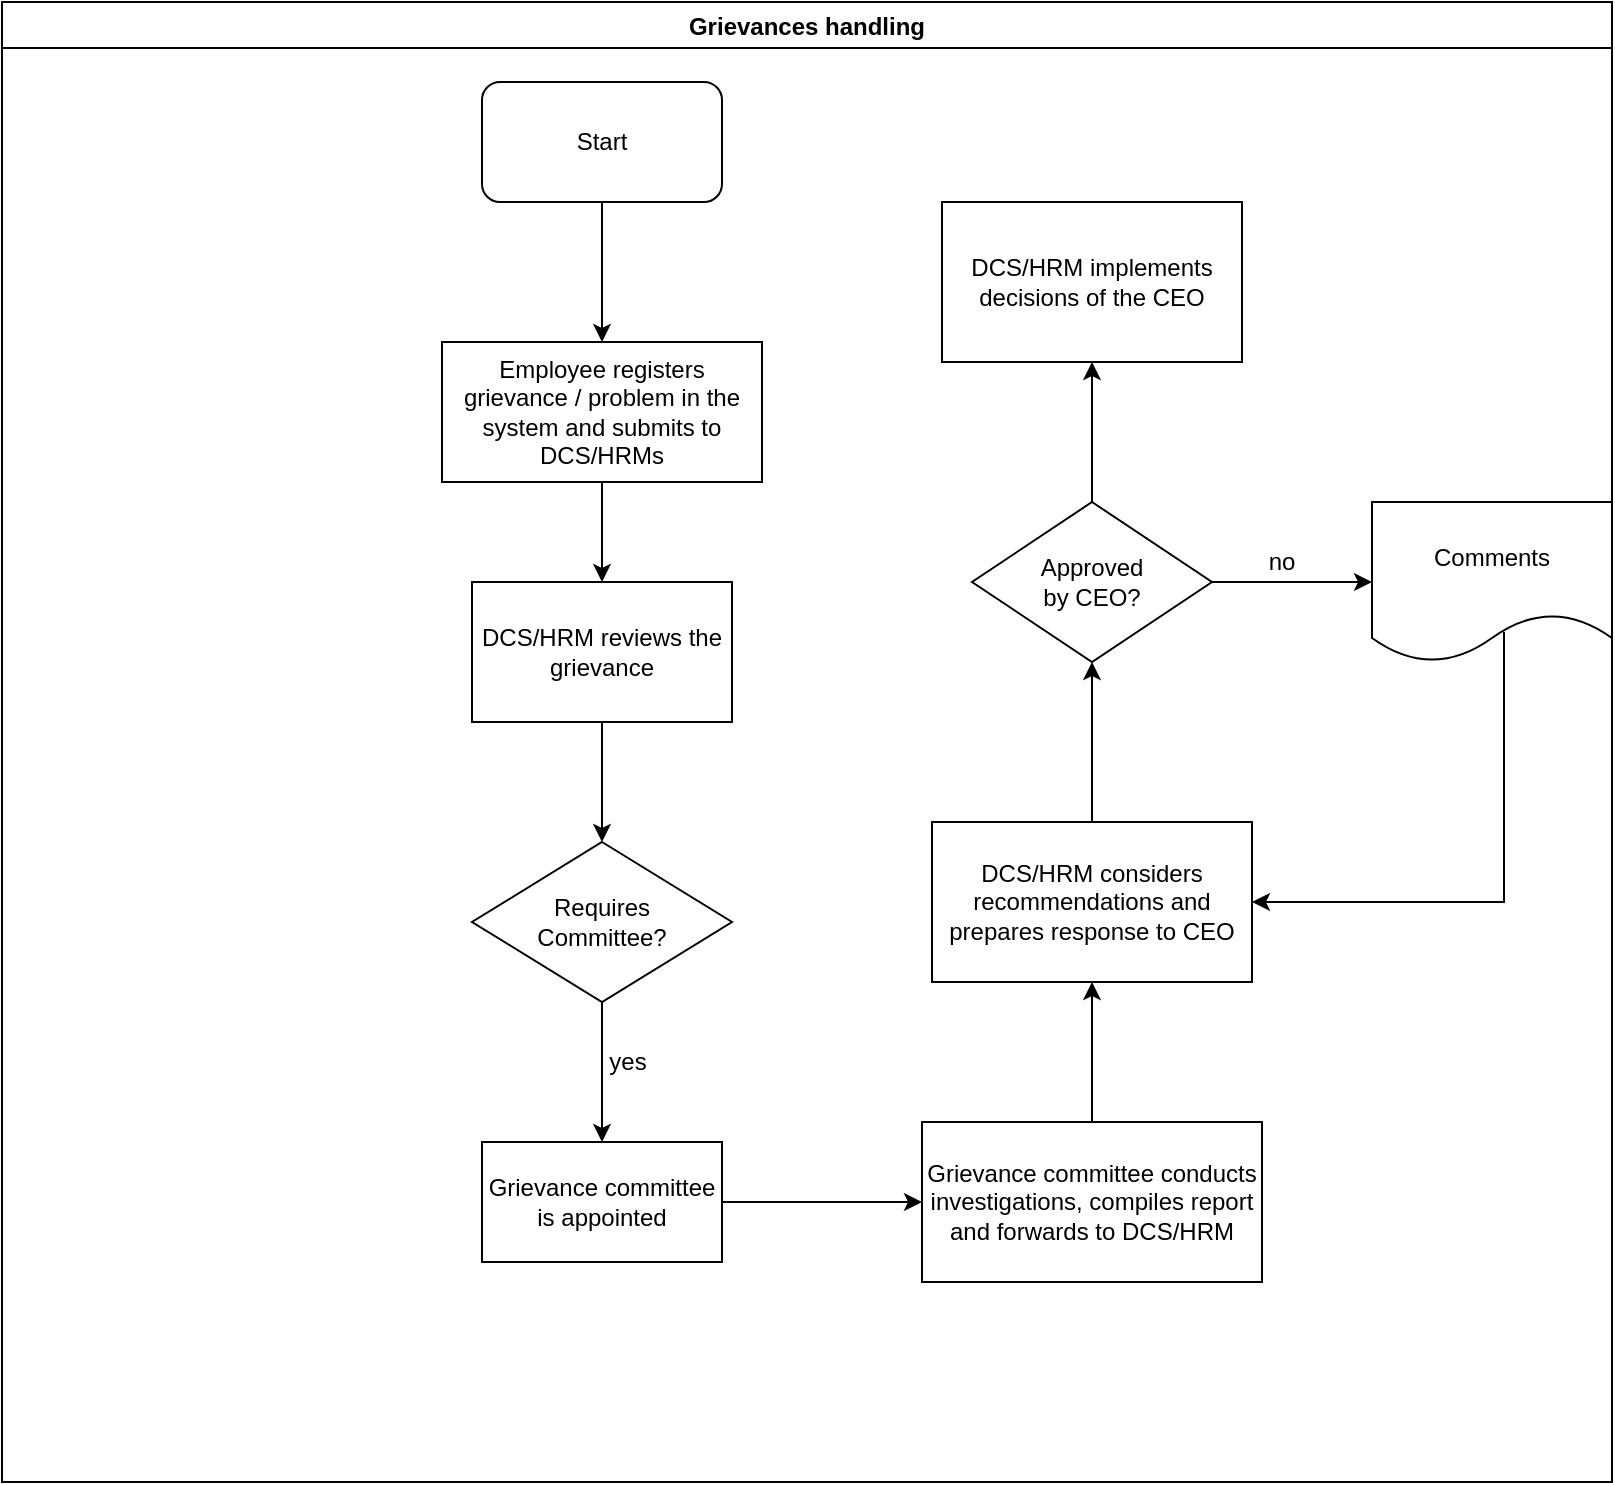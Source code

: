 <mxfile version="14.9.3" type="github">
  <diagram id="RBxbnGtT7s4qhol64Fa-" name="Page-1">
    <mxGraphModel dx="1038" dy="508" grid="1" gridSize="10" guides="1" tooltips="1" connect="1" arrows="1" fold="1" page="1" pageScale="1" pageWidth="1169" pageHeight="827" math="0" shadow="0">
      <root>
        <mxCell id="0" />
        <mxCell id="1" parent="0" />
        <mxCell id="Du5uzGh4PVikDXq3MupA-1" value="Grievances handling" style="swimlane;" vertex="1" parent="1">
          <mxGeometry x="10" y="10" width="805" height="740" as="geometry" />
        </mxCell>
        <mxCell id="Du5uzGh4PVikDXq3MupA-2" value="Start" style="rounded=1;whiteSpace=wrap;html=1;" vertex="1" parent="Du5uzGh4PVikDXq3MupA-1">
          <mxGeometry x="240" y="40" width="120" height="60" as="geometry" />
        </mxCell>
        <mxCell id="Du5uzGh4PVikDXq3MupA-7" value="" style="edgeStyle=orthogonalEdgeStyle;rounded=0;orthogonalLoop=1;jettySize=auto;html=1;" edge="1" parent="Du5uzGh4PVikDXq3MupA-1" source="Du5uzGh4PVikDXq3MupA-5" target="Du5uzGh4PVikDXq3MupA-6">
          <mxGeometry relative="1" as="geometry" />
        </mxCell>
        <mxCell id="Du5uzGh4PVikDXq3MupA-5" value="&lt;span lang=&quot;EN-GB&quot;&gt;Employee registers grievance / problem in the system and submits to DCS/HRMs&lt;/span&gt;" style="rounded=0;whiteSpace=wrap;html=1;" vertex="1" parent="Du5uzGh4PVikDXq3MupA-1">
          <mxGeometry x="220" y="170" width="160" height="70" as="geometry" />
        </mxCell>
        <mxCell id="Du5uzGh4PVikDXq3MupA-4" value="" style="edgeStyle=orthogonalEdgeStyle;rounded=0;orthogonalLoop=1;jettySize=auto;html=1;" edge="1" parent="Du5uzGh4PVikDXq3MupA-1" source="Du5uzGh4PVikDXq3MupA-2" target="Du5uzGh4PVikDXq3MupA-5">
          <mxGeometry relative="1" as="geometry">
            <mxPoint x="300" y="180" as="targetPoint" />
          </mxGeometry>
        </mxCell>
        <mxCell id="Du5uzGh4PVikDXq3MupA-9" value="" style="edgeStyle=orthogonalEdgeStyle;rounded=0;orthogonalLoop=1;jettySize=auto;html=1;" edge="1" parent="Du5uzGh4PVikDXq3MupA-1" source="Du5uzGh4PVikDXq3MupA-6" target="Du5uzGh4PVikDXq3MupA-8">
          <mxGeometry relative="1" as="geometry" />
        </mxCell>
        <mxCell id="Du5uzGh4PVikDXq3MupA-6" value="&lt;span lang=&quot;EN-GB&quot;&gt;DCS/HRM reviews the grievance &lt;br&gt;&lt;/span&gt;" style="whiteSpace=wrap;html=1;rounded=0;" vertex="1" parent="Du5uzGh4PVikDXq3MupA-1">
          <mxGeometry x="235" y="290" width="130" height="70" as="geometry" />
        </mxCell>
        <mxCell id="Du5uzGh4PVikDXq3MupA-11" value="" style="edgeStyle=orthogonalEdgeStyle;rounded=0;orthogonalLoop=1;jettySize=auto;html=1;" edge="1" parent="Du5uzGh4PVikDXq3MupA-1" source="Du5uzGh4PVikDXq3MupA-8" target="Du5uzGh4PVikDXq3MupA-10">
          <mxGeometry relative="1" as="geometry" />
        </mxCell>
        <mxCell id="Du5uzGh4PVikDXq3MupA-8" value="&lt;div&gt;Requires&lt;/div&gt;&lt;div&gt;Committee?&lt;br&gt;&lt;/div&gt;" style="rhombus;whiteSpace=wrap;html=1;rounded=0;" vertex="1" parent="Du5uzGh4PVikDXq3MupA-1">
          <mxGeometry x="235" y="420" width="130" height="80" as="geometry" />
        </mxCell>
        <mxCell id="Du5uzGh4PVikDXq3MupA-15" value="" style="edgeStyle=orthogonalEdgeStyle;rounded=0;orthogonalLoop=1;jettySize=auto;html=1;" edge="1" parent="Du5uzGh4PVikDXq3MupA-1" source="Du5uzGh4PVikDXq3MupA-10" target="Du5uzGh4PVikDXq3MupA-14">
          <mxGeometry relative="1" as="geometry" />
        </mxCell>
        <mxCell id="Du5uzGh4PVikDXq3MupA-10" value="Grievance committee is appointed" style="whiteSpace=wrap;html=1;rounded=0;" vertex="1" parent="Du5uzGh4PVikDXq3MupA-1">
          <mxGeometry x="240" y="570" width="120" height="60" as="geometry" />
        </mxCell>
        <mxCell id="Du5uzGh4PVikDXq3MupA-12" value="yes" style="text;html=1;strokeColor=none;fillColor=none;align=center;verticalAlign=middle;whiteSpace=wrap;rounded=0;" vertex="1" parent="Du5uzGh4PVikDXq3MupA-1">
          <mxGeometry x="293" y="520" width="40" height="20" as="geometry" />
        </mxCell>
        <mxCell id="Du5uzGh4PVikDXq3MupA-17" value="" style="edgeStyle=orthogonalEdgeStyle;rounded=0;orthogonalLoop=1;jettySize=auto;html=1;" edge="1" parent="Du5uzGh4PVikDXq3MupA-1" source="Du5uzGh4PVikDXq3MupA-14" target="Du5uzGh4PVikDXq3MupA-16">
          <mxGeometry relative="1" as="geometry" />
        </mxCell>
        <mxCell id="Du5uzGh4PVikDXq3MupA-14" value="&lt;span lang=&quot;EN-GB&quot;&gt;Grievance committee conducts investigations, compiles report and forwards to DCS/HRM&lt;/span&gt;" style="rounded=0;whiteSpace=wrap;html=1;" vertex="1" parent="Du5uzGh4PVikDXq3MupA-1">
          <mxGeometry x="460" y="560" width="170" height="80" as="geometry" />
        </mxCell>
        <mxCell id="Du5uzGh4PVikDXq3MupA-19" value="" style="edgeStyle=orthogonalEdgeStyle;rounded=0;orthogonalLoop=1;jettySize=auto;html=1;" edge="1" parent="Du5uzGh4PVikDXq3MupA-1" source="Du5uzGh4PVikDXq3MupA-16" target="Du5uzGh4PVikDXq3MupA-18">
          <mxGeometry relative="1" as="geometry" />
        </mxCell>
        <mxCell id="Du5uzGh4PVikDXq3MupA-16" value="&lt;span lang=&quot;EN-GB&quot;&gt;DCS/HRM considers recommendations and prepares response to CEO&lt;/span&gt;" style="whiteSpace=wrap;html=1;rounded=0;" vertex="1" parent="Du5uzGh4PVikDXq3MupA-1">
          <mxGeometry x="465" y="410" width="160" height="80" as="geometry" />
        </mxCell>
        <mxCell id="Du5uzGh4PVikDXq3MupA-21" value="" style="edgeStyle=orthogonalEdgeStyle;rounded=0;orthogonalLoop=1;jettySize=auto;html=1;" edge="1" parent="Du5uzGh4PVikDXq3MupA-1" source="Du5uzGh4PVikDXq3MupA-18" target="Du5uzGh4PVikDXq3MupA-20">
          <mxGeometry relative="1" as="geometry" />
        </mxCell>
        <mxCell id="Du5uzGh4PVikDXq3MupA-26" value="" style="edgeStyle=orthogonalEdgeStyle;rounded=0;orthogonalLoop=1;jettySize=auto;html=1;" edge="1" parent="Du5uzGh4PVikDXq3MupA-1" source="Du5uzGh4PVikDXq3MupA-18" target="Du5uzGh4PVikDXq3MupA-25">
          <mxGeometry relative="1" as="geometry" />
        </mxCell>
        <mxCell id="Du5uzGh4PVikDXq3MupA-18" value="&lt;div&gt;Approved &lt;br&gt;&lt;/div&gt;&lt;div&gt;by CEO?&lt;/div&gt;" style="rhombus;whiteSpace=wrap;html=1;rounded=0;" vertex="1" parent="Du5uzGh4PVikDXq3MupA-1">
          <mxGeometry x="485" y="250" width="120" height="80" as="geometry" />
        </mxCell>
        <mxCell id="Du5uzGh4PVikDXq3MupA-23" value="" style="edgeStyle=orthogonalEdgeStyle;rounded=0;orthogonalLoop=1;jettySize=auto;html=1;entryX=1;entryY=0.5;entryDx=0;entryDy=0;exitX=0.55;exitY=0.813;exitDx=0;exitDy=0;exitPerimeter=0;" edge="1" parent="Du5uzGh4PVikDXq3MupA-1" source="Du5uzGh4PVikDXq3MupA-20" target="Du5uzGh4PVikDXq3MupA-16">
          <mxGeometry relative="1" as="geometry">
            <mxPoint x="745" y="420" as="targetPoint" />
            <Array as="points">
              <mxPoint x="751" y="450" />
            </Array>
          </mxGeometry>
        </mxCell>
        <mxCell id="Du5uzGh4PVikDXq3MupA-20" value="Comments" style="shape=document;whiteSpace=wrap;html=1;boundedLbl=1;rounded=0;" vertex="1" parent="Du5uzGh4PVikDXq3MupA-1">
          <mxGeometry x="685" y="250" width="120" height="80" as="geometry" />
        </mxCell>
        <mxCell id="Du5uzGh4PVikDXq3MupA-24" value="no" style="text;html=1;strokeColor=none;fillColor=none;align=center;verticalAlign=middle;whiteSpace=wrap;rounded=0;" vertex="1" parent="Du5uzGh4PVikDXq3MupA-1">
          <mxGeometry x="620" y="270" width="40" height="20" as="geometry" />
        </mxCell>
        <mxCell id="Du5uzGh4PVikDXq3MupA-25" value="&lt;span lang=&quot;EN-GB&quot;&gt;DCS/HRM implements decisions of the CEO &lt;/span&gt;" style="whiteSpace=wrap;html=1;rounded=0;" vertex="1" parent="Du5uzGh4PVikDXq3MupA-1">
          <mxGeometry x="470" y="100" width="150" height="80" as="geometry" />
        </mxCell>
      </root>
    </mxGraphModel>
  </diagram>
</mxfile>
